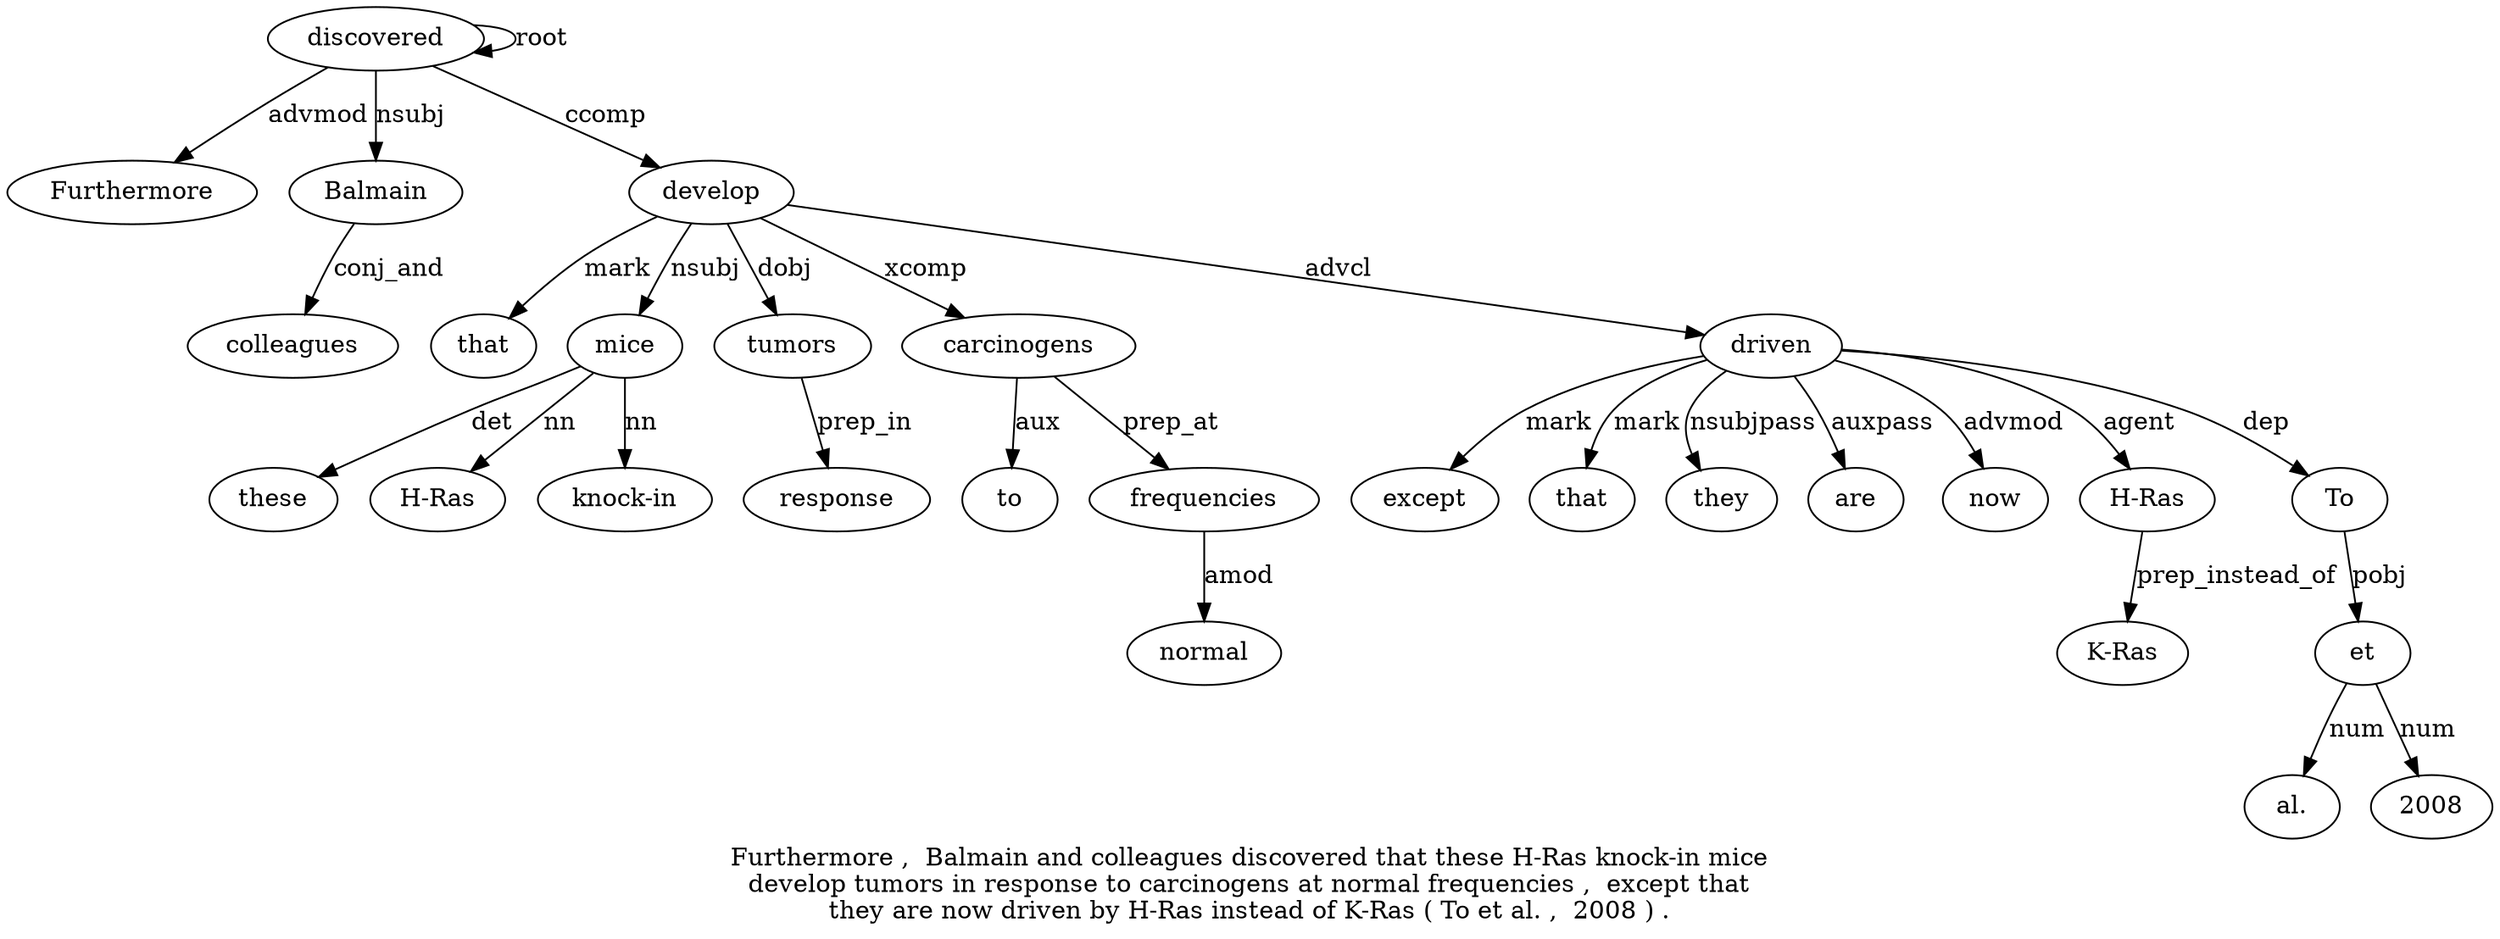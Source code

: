 digraph "Furthermore ,  Balmain and colleagues discovered that these H-Ras knock-in mice develop tumors in response to carcinogens at normal frequencies ,  except that they are now driven by H-Ras instead of K-Ras ( To et al. ,  2008 ) ." {
label="Furthermore ,  Balmain and colleagues discovered that these H-Ras knock-in mice
develop tumors in response to carcinogens at normal frequencies ,  except that
they are now driven by H-Ras instead of K-Ras ( To et al. ,  2008 ) .";
discovered6 [style=filled, fillcolor=white, label=discovered];
Furthermore1 [style=filled, fillcolor=white, label=Furthermore];
discovered6 -> Furthermore1  [label=advmod];
Balmain3 [style=filled, fillcolor=white, label=Balmain];
discovered6 -> Balmain3  [label=nsubj];
colleagues5 [style=filled, fillcolor=white, label=colleagues];
Balmain3 -> colleagues5  [label=conj_and];
discovered6 -> discovered6  [label=root];
develop12 [style=filled, fillcolor=white, label=develop];
that7 [style=filled, fillcolor=white, label=that];
develop12 -> that7  [label=mark];
mice11 [style=filled, fillcolor=white, label=mice];
these8 [style=filled, fillcolor=white, label=these];
mice11 -> these8  [label=det];
"H-Ras9" [style=filled, fillcolor=white, label="H-Ras"];
mice11 -> "H-Ras9"  [label=nn];
"knock-in10" [style=filled, fillcolor=white, label="knock-in"];
mice11 -> "knock-in10"  [label=nn];
develop12 -> mice11  [label=nsubj];
discovered6 -> develop12  [label=ccomp];
tumors13 [style=filled, fillcolor=white, label=tumors];
develop12 -> tumors13  [label=dobj];
response15 [style=filled, fillcolor=white, label=response];
tumors13 -> response15  [label=prep_in];
carcinogens17 [style=filled, fillcolor=white, label=carcinogens];
to16 [style=filled, fillcolor=white, label=to];
carcinogens17 -> to16  [label=aux];
develop12 -> carcinogens17  [label=xcomp];
frequencies20 [style=filled, fillcolor=white, label=frequencies];
normal19 [style=filled, fillcolor=white, label=normal];
frequencies20 -> normal19  [label=amod];
carcinogens17 -> frequencies20  [label=prep_at];
driven27 [style=filled, fillcolor=white, label=driven];
except22 [style=filled, fillcolor=white, label=except];
driven27 -> except22  [label=mark];
that23 [style=filled, fillcolor=white, label=that];
driven27 -> that23  [label=mark];
they24 [style=filled, fillcolor=white, label=they];
driven27 -> they24  [label=nsubjpass];
are25 [style=filled, fillcolor=white, label=are];
driven27 -> are25  [label=auxpass];
now26 [style=filled, fillcolor=white, label=now];
driven27 -> now26  [label=advmod];
develop12 -> driven27  [label=advcl];
"H-Ras29" [style=filled, fillcolor=white, label="H-Ras"];
driven27 -> "H-Ras29"  [label=agent];
"K-Ras32" [style=filled, fillcolor=white, label="K-Ras"];
"H-Ras29" -> "K-Ras32"  [label=prep_instead_of];
To34 [style=filled, fillcolor=white, label=To];
driven27 -> To34  [label=dep];
et35 [style=filled, fillcolor=white, label=et];
To34 -> et35  [label=pobj];
"al.36" [style=filled, fillcolor=white, label="al."];
et35 -> "al.36"  [label=num];
20083 [style=filled, fillcolor=white, label=2008];
et35 -> 20083  [label=num];
}
